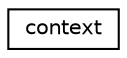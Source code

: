 digraph "Graphical Class Hierarchy"
{
  edge [fontname="Helvetica",fontsize="10",labelfontname="Helvetica",labelfontsize="10"];
  node [fontname="Helvetica",fontsize="10",shape=record];
  rankdir="LR";
  Node0 [label="context",height=0.2,width=0.4,color="black", fillcolor="white", style="filled",URL="$classz3_1_1context.html",tooltip="A Context manages all other Z3 objects, global configuration options, etc. "];
}
